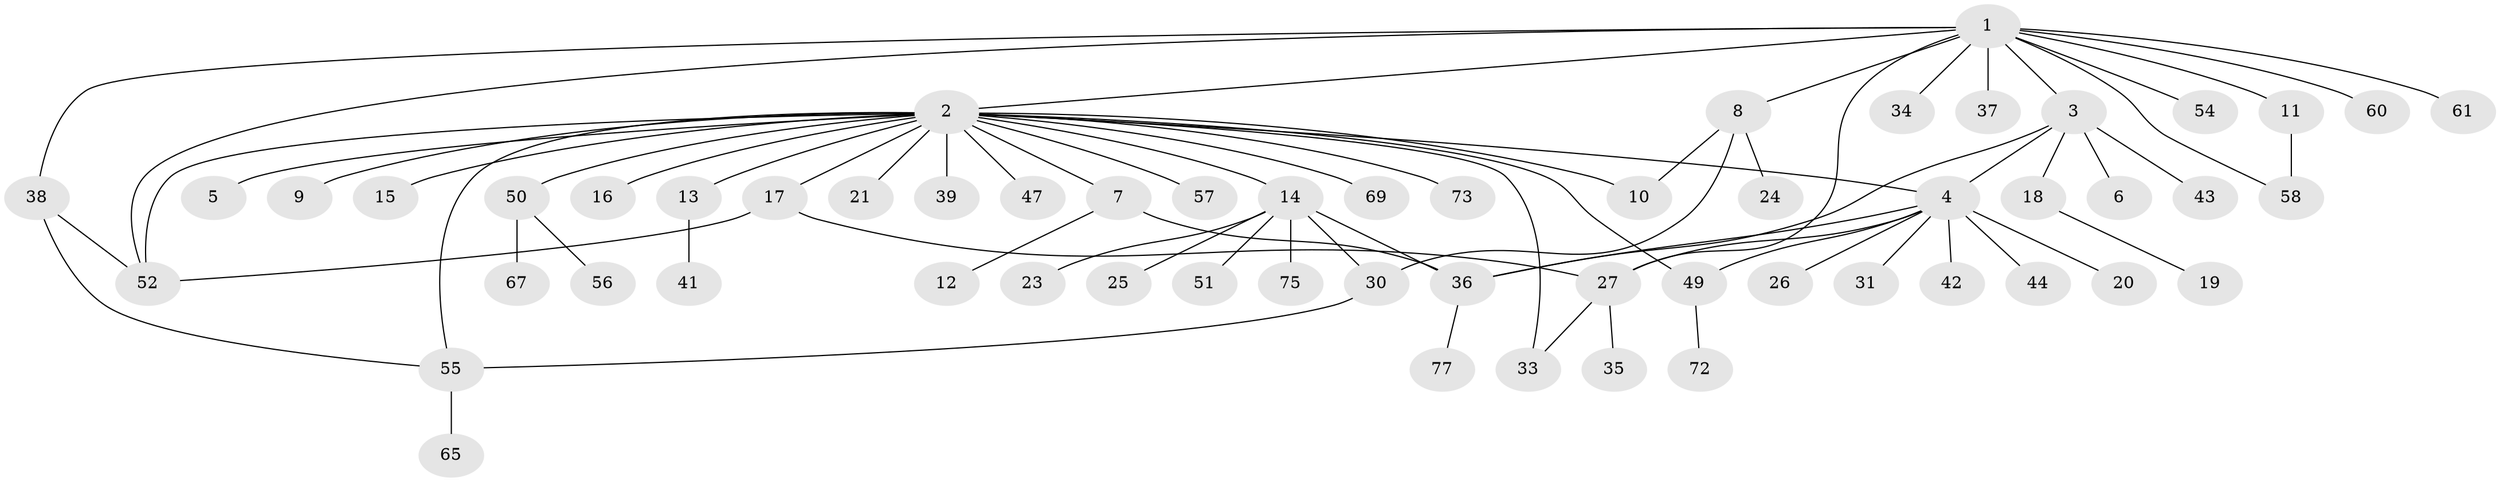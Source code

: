 // original degree distribution, {14: 0.012987012987012988, 26: 0.012987012987012988, 7: 0.012987012987012988, 11: 0.012987012987012988, 1: 0.5714285714285714, 3: 0.1038961038961039, 4: 0.03896103896103896, 2: 0.18181818181818182, 8: 0.012987012987012988, 5: 0.025974025974025976, 6: 0.012987012987012988}
// Generated by graph-tools (version 1.1) at 2025/11/02/27/25 16:11:11]
// undirected, 58 vertices, 73 edges
graph export_dot {
graph [start="1"]
  node [color=gray90,style=filled];
  1 [super="+40"];
  2 [super="+32"];
  3 [super="+53"];
  4 [super="+46"];
  5;
  6;
  7;
  8 [super="+22"];
  9 [super="+66"];
  10;
  11;
  12 [super="+28"];
  13;
  14 [super="+29"];
  15;
  16;
  17 [super="+71"];
  18;
  19 [super="+45"];
  20;
  21;
  23 [super="+63"];
  24;
  25;
  26;
  27 [super="+76"];
  30;
  31;
  33;
  34;
  35;
  36 [super="+68"];
  37;
  38 [super="+74"];
  39;
  41 [super="+48"];
  42;
  43;
  44;
  47;
  49 [super="+70"];
  50;
  51;
  52 [super="+59"];
  54;
  55 [super="+62"];
  56;
  57;
  58 [super="+64"];
  60;
  61;
  65;
  67;
  69;
  72;
  73;
  75;
  77;
  1 -- 2;
  1 -- 3;
  1 -- 8;
  1 -- 11;
  1 -- 27;
  1 -- 34;
  1 -- 37;
  1 -- 38;
  1 -- 52;
  1 -- 54;
  1 -- 58;
  1 -- 60;
  1 -- 61;
  2 -- 4;
  2 -- 5;
  2 -- 7;
  2 -- 9;
  2 -- 10;
  2 -- 13;
  2 -- 14;
  2 -- 15;
  2 -- 16;
  2 -- 17;
  2 -- 21;
  2 -- 33;
  2 -- 39;
  2 -- 47;
  2 -- 49;
  2 -- 50;
  2 -- 52 [weight=2];
  2 -- 55;
  2 -- 57;
  2 -- 69;
  2 -- 73;
  3 -- 4;
  3 -- 6;
  3 -- 18;
  3 -- 36;
  3 -- 43;
  4 -- 20;
  4 -- 26;
  4 -- 27;
  4 -- 31;
  4 -- 42;
  4 -- 44;
  4 -- 36;
  4 -- 49;
  7 -- 12;
  7 -- 36;
  8 -- 10;
  8 -- 24;
  8 -- 30;
  11 -- 58;
  13 -- 41;
  14 -- 23;
  14 -- 25;
  14 -- 30;
  14 -- 51;
  14 -- 75;
  14 -- 36;
  17 -- 52;
  17 -- 27;
  18 -- 19;
  27 -- 33;
  27 -- 35;
  30 -- 55;
  36 -- 77;
  38 -- 52;
  38 -- 55;
  49 -- 72;
  50 -- 56;
  50 -- 67;
  55 -- 65;
}
